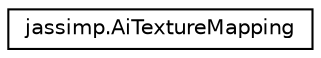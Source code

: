 digraph "Graphical Class Hierarchy"
{
  edge [fontname="Helvetica",fontsize="10",labelfontname="Helvetica",labelfontsize="10"];
  node [fontname="Helvetica",fontsize="10",shape=record];
  rankdir="LR";
  Node1 [label="jassimp.AiTextureMapping",height=0.2,width=0.4,color="black", fillcolor="white", style="filled",URL="$enumjassimp_1_1_ai_texture_mapping.html"];
}
